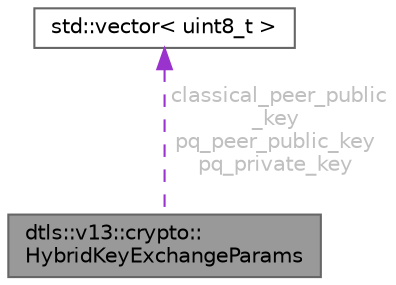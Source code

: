 digraph "dtls::v13::crypto::HybridKeyExchangeParams"
{
 // LATEX_PDF_SIZE
  bgcolor="transparent";
  edge [fontname=Helvetica,fontsize=10,labelfontname=Helvetica,labelfontsize=10];
  node [fontname=Helvetica,fontsize=10,shape=box,height=0.2,width=0.4];
  Node1 [id="Node000001",label="dtls::v13::crypto::\lHybridKeyExchangeParams",height=0.2,width=0.4,color="gray40", fillcolor="grey60", style="filled", fontcolor="black",tooltip=" "];
  Node2 -> Node1 [id="edge1_Node000001_Node000002",dir="back",color="darkorchid3",style="dashed",tooltip=" ",label=" classical_peer_public\l_key\npq_peer_public_key\npq_private_key",fontcolor="grey" ];
  Node2 [id="Node000002",label="std::vector\< uint8_t \>",height=0.2,width=0.4,color="gray40", fillcolor="white", style="filled",tooltip=" "];
}
